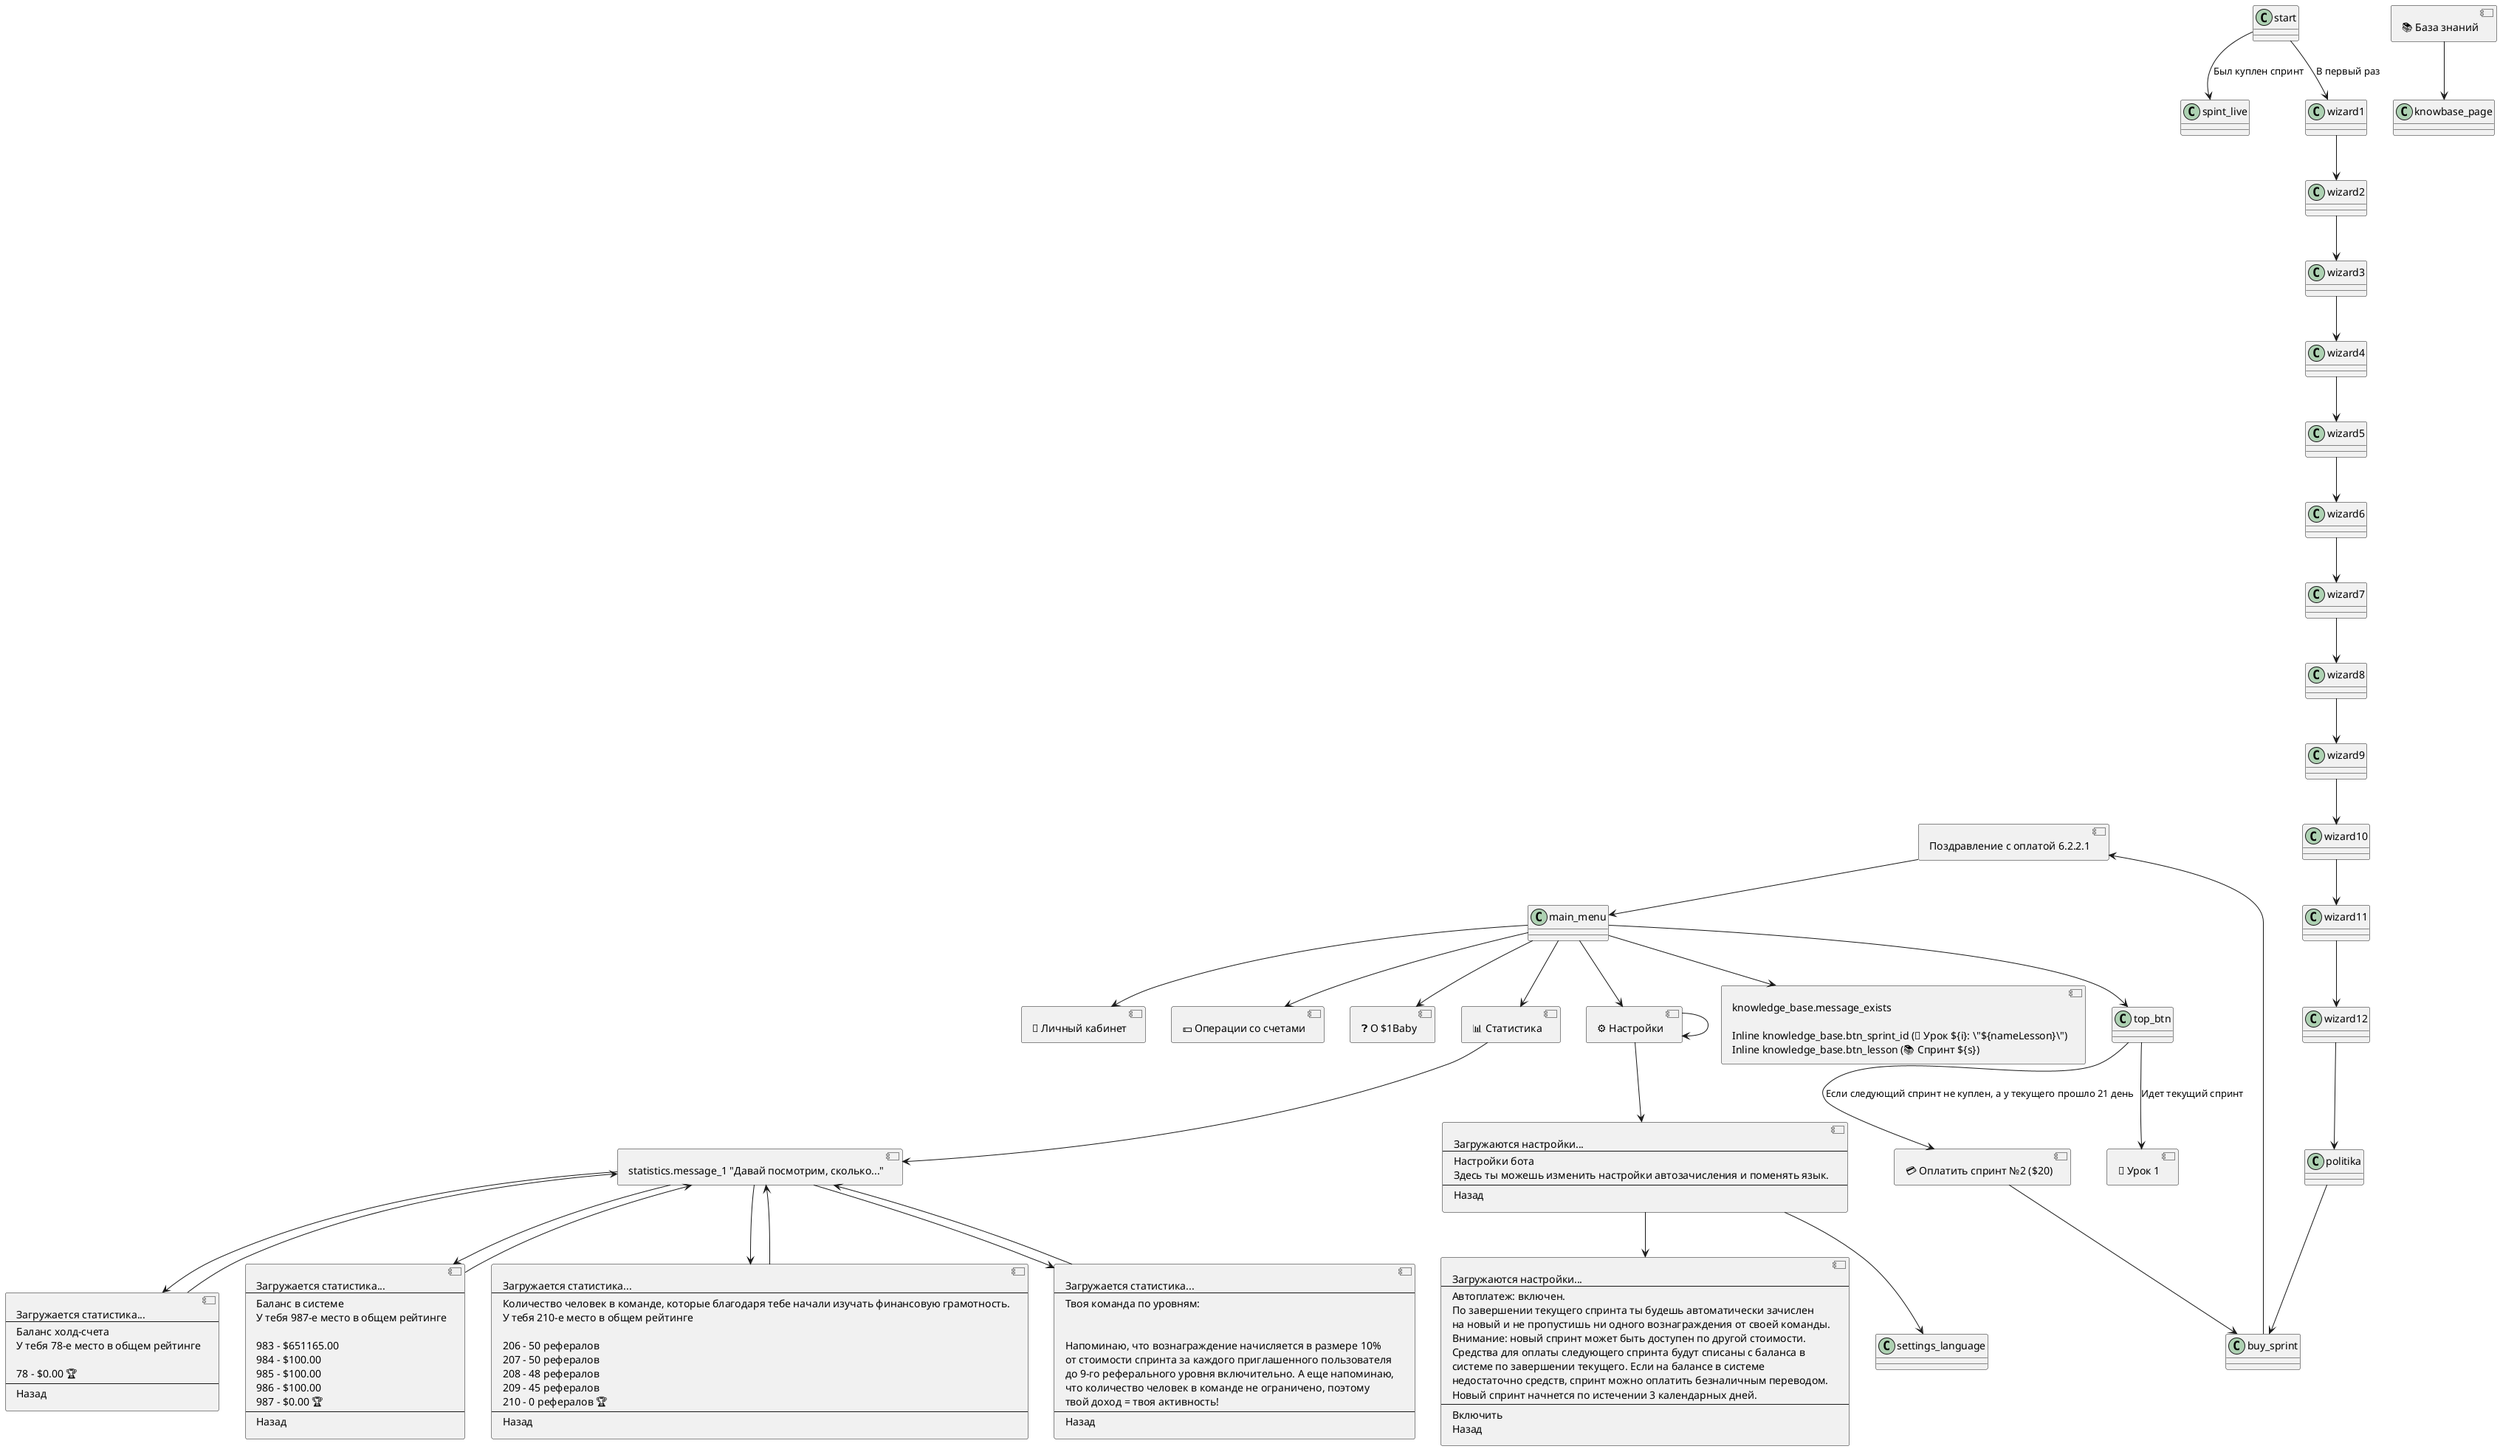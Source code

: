 @startuml

component message_sucess_buy [
  Поздравление с оплатой 6.2.2.1
]

component buy_next_sprint [
  💳 Оплатить спринт №2 ($20)
]

component goto_lesson [
  📖 Урок 1
]

component lk [
  📱 Личный кабинет
]

component operation [
  💵 Операции со счетами
]

component obaby [
  ❓ О $1Baby
]

component knowbase [
  📚 База знаний
]

component statistic [
  📊 Статистика
]

component settings [
  ⚙️ Настройки
]

component statistic_page [
  statistics.message_1 "Давай посмотрим, сколько..."
]



component knowbase_page_isset [
  knowledge_base.message_exists

  Inline knowledge_base.btn_sprint_id (📖 Урок ${i}: \"${nameLesson}\")
  Inline knowledge_base.btn_lesson (📚 Спринт ${s})
]

component by_hold [
  Загружается статистика...
  ---
  Баланс холд-счета
  У тебя 78-е место в общем рейтинге

  78 - $0.00 🏆
  ---
  Назад
]

component by_total [
  Загружается статистика...
  ---
  Баланс в системе
  У тебя 987-е место в общем рейтинге

  983 - $651165.00
  984 - $100.00
  985 - $100.00
  986 - $100.00
  987 - $0.00 🏆
  ---
  Назад
]

component by_referals [
  Загружается статистика...
  ---
  Количество человек в команде, которые благодаря тебе начали изучать финансовую грамотность.
  У тебя 210-е место в общем рейтинге

  206 - 50 рефералов
  207 - 50 рефералов
  208 - 48 рефералов
  209 - 45 рефералов
  210 - 0 рефералов 🏆
  ---
  Назад
]

component my_team [
  Загружается статистика...
  ---
  Твоя команда по уровням:


Напоминаю, что вознаграждение начисляется в размере 10% 
от стоимости спринта за каждого приглашенного пользователя 
до 9-го реферального уровня включительно. А еще напоминаю, 
что количество человек в команде не ограничено, поэтому 
твой доход = твоя активность!
  ---
  Назад
]
component settings_page [
  Загружаются настройки...
  ---
  Настройки бота
  Здесь ты можешь изменить настройки автозачисления и поменять язык.
  ---
  Назад
]

component settings_autoenrol [
  Загружаются настройки...
  ---
  Автоплатеж: включен.
  По завершении текущего спринта ты будешь автоматически зачислен 
  на новый и не пропустишь ни одного вознаграждения от своей команды.
  Внимание: новый спринт может быть доступен по другой стоимости. 
  Средства для оплаты следующего спринта будут списаны с баланса в 
  системе по завершении текущего. Если на балансе в системе 
  недостаточно средств, спринт можно оплатить безналичным переводом. 
  Новый спринт начнется по истечении 3 календарных дней.
  ---
  Включить
  Назад
]


start --> spint_live : Был куплен спринт
start --> wizard1 : В первый раз
wizard1 --> wizard2
wizard2 --> wizard3
wizard3 --> wizard4
wizard4 --> wizard5
wizard5 --> wizard6
wizard6 --> wizard7
wizard7 --> wizard8
wizard8 --> wizard9
wizard9 --> wizard10
wizard10 --> wizard11
wizard11 --> wizard12
wizard12 --> politika
politika --> buy_sprint
buy_sprint --> message_sucess_buy
message_sucess_buy --> main_menu
main_menu --> top_btn

top_btn --> buy_next_sprint : Если следующий спринт не куплен, а у текущего прошло 21 день
top_btn --> goto_lesson : Идет текущий спринт

main_menu --> lk
main_menu --> operation
main_menu --> obaby
main_menu --> knowbase_page_isset
main_menu --> statistic
statistic --> statistic_page
statistic_page --> by_hold
statistic_page --> by_total
statistic_page --> by_referals
statistic_page --> my_team
main_menu --> settings

by_hold --> statistic_page
by_total --> statistic_page
by_referals --> statistic_page
my_team --> statistic_page

settings --> settings
settings --> settings_page

settings_page --> settings_autoenrol
settings_page --> settings_language


knowbase --> knowbase_page
buy_next_sprint --> buy_sprint




@enduml

